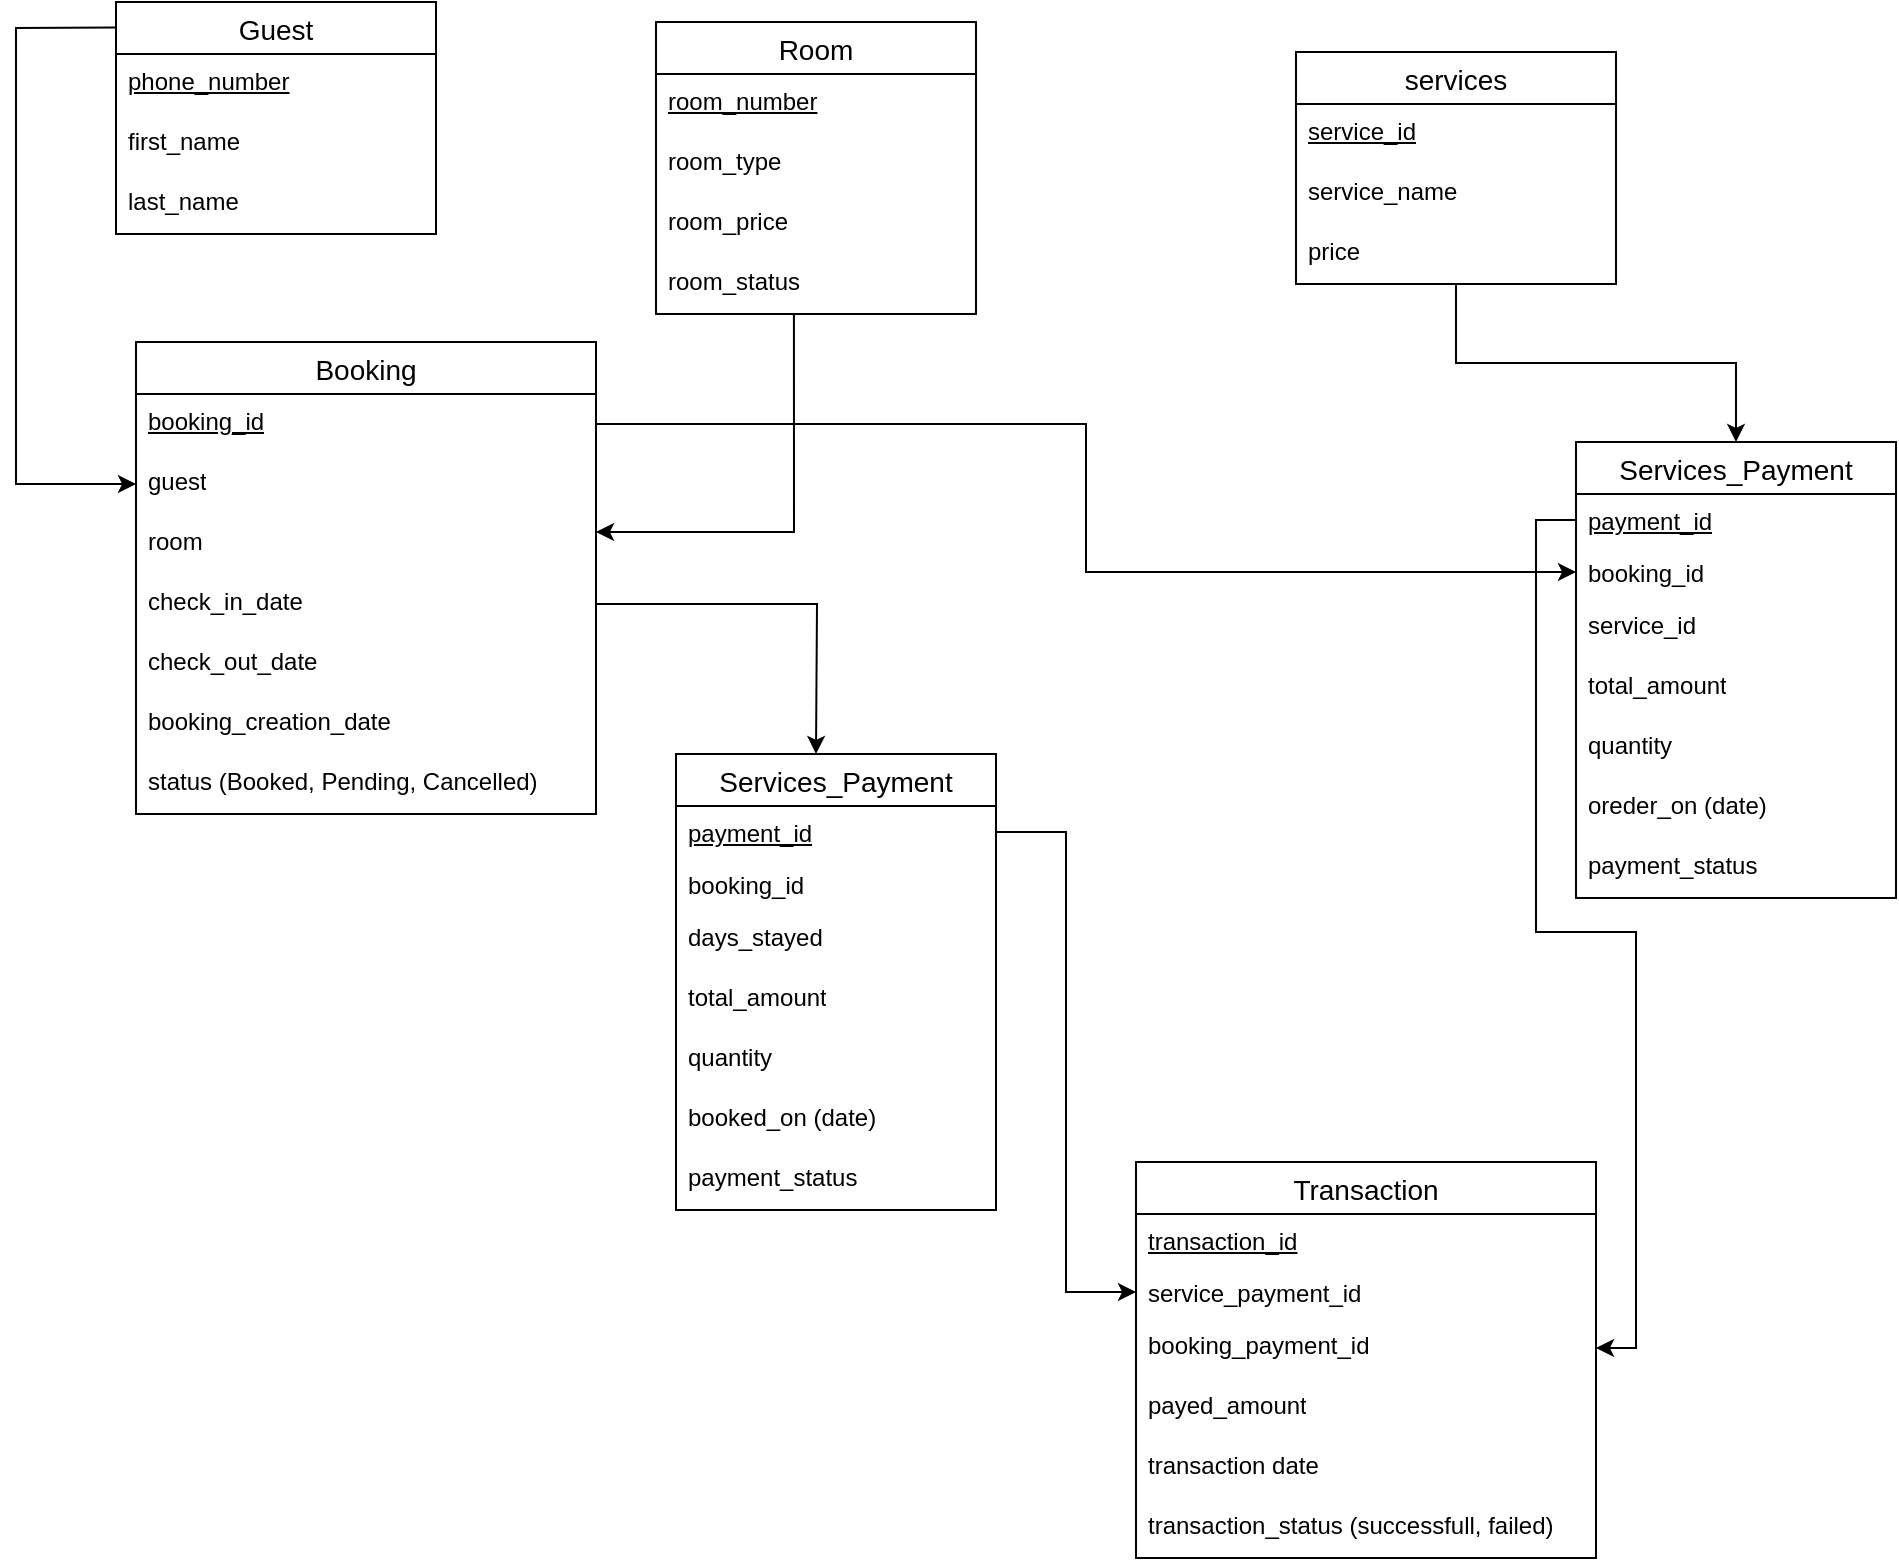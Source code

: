 <mxfile version="26.0.9">
  <diagram name="Booking Table relations" id="vbr6103zyXb3wrqdCnUE">
    <mxGraphModel dx="1179" dy="597" grid="1" gridSize="10" guides="1" tooltips="1" connect="1" arrows="1" fold="1" page="1" pageScale="1" pageWidth="1100" pageHeight="850" math="0" shadow="0">
      <root>
        <mxCell id="0" />
        <mxCell id="1" parent="0" />
        <mxCell id="ITvvVUpSQoe5XbKJUoHp-1" value="Room" style="swimlane;fontStyle=0;childLayout=stackLayout;horizontal=1;startSize=26;horizontalStack=0;resizeParent=1;resizeParentMax=0;resizeLast=0;collapsible=1;marginBottom=0;align=center;fontSize=14;" parent="1" vertex="1">
          <mxGeometry x="390" y="110" width="160" height="146" as="geometry" />
        </mxCell>
        <mxCell id="ITvvVUpSQoe5XbKJUoHp-2" value="&lt;u&gt;room_number&lt;/u&gt;" style="text;strokeColor=none;fillColor=none;spacingLeft=4;spacingRight=4;overflow=hidden;rotatable=0;points=[[0,0.5],[1,0.5]];portConstraint=eastwest;fontSize=12;whiteSpace=wrap;html=1;" parent="ITvvVUpSQoe5XbKJUoHp-1" vertex="1">
          <mxGeometry y="26" width="160" height="30" as="geometry" />
        </mxCell>
        <mxCell id="ITvvVUpSQoe5XbKJUoHp-3" value="room_type" style="text;strokeColor=none;fillColor=none;spacingLeft=4;spacingRight=4;overflow=hidden;rotatable=0;points=[[0,0.5],[1,0.5]];portConstraint=eastwest;fontSize=12;whiteSpace=wrap;html=1;" parent="ITvvVUpSQoe5XbKJUoHp-1" vertex="1">
          <mxGeometry y="56" width="160" height="30" as="geometry" />
        </mxCell>
        <mxCell id="ITvvVUpSQoe5XbKJUoHp-9" value="room_price" style="text;strokeColor=none;fillColor=none;spacingLeft=4;spacingRight=4;overflow=hidden;rotatable=0;points=[[0,0.5],[1,0.5]];portConstraint=eastwest;fontSize=12;whiteSpace=wrap;html=1;" parent="ITvvVUpSQoe5XbKJUoHp-1" vertex="1">
          <mxGeometry y="86" width="160" height="30" as="geometry" />
        </mxCell>
        <mxCell id="ITvvVUpSQoe5XbKJUoHp-4" value="room_status" style="text;strokeColor=none;fillColor=none;spacingLeft=4;spacingRight=4;overflow=hidden;rotatable=0;points=[[0,0.5],[1,0.5]];portConstraint=eastwest;fontSize=12;whiteSpace=wrap;html=1;" parent="ITvvVUpSQoe5XbKJUoHp-1" vertex="1">
          <mxGeometry y="116" width="160" height="30" as="geometry" />
        </mxCell>
        <mxCell id="ITvvVUpSQoe5XbKJUoHp-5" value="Guest" style="swimlane;fontStyle=0;childLayout=stackLayout;horizontal=1;startSize=26;horizontalStack=0;resizeParent=1;resizeParentMax=0;resizeLast=0;collapsible=1;marginBottom=0;align=center;fontSize=14;" parent="1" vertex="1">
          <mxGeometry x="120" y="100" width="160" height="116" as="geometry" />
        </mxCell>
        <mxCell id="ITvvVUpSQoe5XbKJUoHp-6" value="&lt;u&gt;phone_number&lt;/u&gt;" style="text;strokeColor=none;fillColor=none;spacingLeft=4;spacingRight=4;overflow=hidden;rotatable=0;points=[[0,0.5],[1,0.5]];portConstraint=eastwest;fontSize=12;whiteSpace=wrap;html=1;" parent="ITvvVUpSQoe5XbKJUoHp-5" vertex="1">
          <mxGeometry y="26" width="160" height="30" as="geometry" />
        </mxCell>
        <mxCell id="ITvvVUpSQoe5XbKJUoHp-7" value="first_name" style="text;strokeColor=none;fillColor=none;spacingLeft=4;spacingRight=4;overflow=hidden;rotatable=0;points=[[0,0.5],[1,0.5]];portConstraint=eastwest;fontSize=12;whiteSpace=wrap;html=1;" parent="ITvvVUpSQoe5XbKJUoHp-5" vertex="1">
          <mxGeometry y="56" width="160" height="30" as="geometry" />
        </mxCell>
        <mxCell id="ITvvVUpSQoe5XbKJUoHp-8" value="last_name" style="text;strokeColor=none;fillColor=none;spacingLeft=4;spacingRight=4;overflow=hidden;rotatable=0;points=[[0,0.5],[1,0.5]];portConstraint=eastwest;fontSize=12;whiteSpace=wrap;html=1;" parent="ITvvVUpSQoe5XbKJUoHp-5" vertex="1">
          <mxGeometry y="86" width="160" height="30" as="geometry" />
        </mxCell>
        <mxCell id="ITvvVUpSQoe5XbKJUoHp-10" value="Booking" style="swimlane;fontStyle=0;childLayout=stackLayout;horizontal=1;startSize=26;horizontalStack=0;resizeParent=1;resizeParentMax=0;resizeLast=0;collapsible=1;marginBottom=0;align=center;fontSize=14;" parent="1" vertex="1">
          <mxGeometry x="130" y="270" width="230" height="236" as="geometry" />
        </mxCell>
        <mxCell id="ITvvVUpSQoe5XbKJUoHp-11" value="&lt;u&gt;booking_id&lt;/u&gt;" style="text;strokeColor=none;fillColor=none;spacingLeft=4;spacingRight=4;overflow=hidden;rotatable=0;points=[[0,0.5],[1,0.5]];portConstraint=eastwest;fontSize=12;whiteSpace=wrap;html=1;" parent="ITvvVUpSQoe5XbKJUoHp-10" vertex="1">
          <mxGeometry y="26" width="230" height="30" as="geometry" />
        </mxCell>
        <mxCell id="ITvvVUpSQoe5XbKJUoHp-12" value="guest" style="text;strokeColor=none;fillColor=none;spacingLeft=4;spacingRight=4;overflow=hidden;rotatable=0;points=[[0,0.5],[1,0.5]];portConstraint=eastwest;fontSize=12;whiteSpace=wrap;html=1;" parent="ITvvVUpSQoe5XbKJUoHp-10" vertex="1">
          <mxGeometry y="56" width="230" height="30" as="geometry" />
        </mxCell>
        <mxCell id="ITvvVUpSQoe5XbKJUoHp-13" value="room" style="text;strokeColor=none;fillColor=none;spacingLeft=4;spacingRight=4;overflow=hidden;rotatable=0;points=[[0,0.5],[1,0.5]];portConstraint=eastwest;fontSize=12;whiteSpace=wrap;html=1;" parent="ITvvVUpSQoe5XbKJUoHp-10" vertex="1">
          <mxGeometry y="86" width="230" height="30" as="geometry" />
        </mxCell>
        <mxCell id="ITvvVUpSQoe5XbKJUoHp-14" value="check_in_date" style="text;strokeColor=none;fillColor=none;spacingLeft=4;spacingRight=4;overflow=hidden;rotatable=0;points=[[0,0.5],[1,0.5]];portConstraint=eastwest;fontSize=12;whiteSpace=wrap;html=1;" parent="ITvvVUpSQoe5XbKJUoHp-10" vertex="1">
          <mxGeometry y="116" width="230" height="30" as="geometry" />
        </mxCell>
        <mxCell id="ITvvVUpSQoe5XbKJUoHp-15" value="check_out_date" style="text;strokeColor=none;fillColor=none;spacingLeft=4;spacingRight=4;overflow=hidden;rotatable=0;points=[[0,0.5],[1,0.5]];portConstraint=eastwest;fontSize=12;whiteSpace=wrap;html=1;" parent="ITvvVUpSQoe5XbKJUoHp-10" vertex="1">
          <mxGeometry y="146" width="230" height="30" as="geometry" />
        </mxCell>
        <mxCell id="wK8KrtjMrYamgjmus2gK-28" value="booking_creation_date" style="text;strokeColor=none;fillColor=none;spacingLeft=4;spacingRight=4;overflow=hidden;rotatable=0;points=[[0,0.5],[1,0.5]];portConstraint=eastwest;fontSize=12;whiteSpace=wrap;html=1;" vertex="1" parent="ITvvVUpSQoe5XbKJUoHp-10">
          <mxGeometry y="176" width="230" height="30" as="geometry" />
        </mxCell>
        <mxCell id="eykSeB0DyA9TJinS68YU-24" value="status (Booked, Pending, Cancelled)" style="text;strokeColor=none;fillColor=none;spacingLeft=4;spacingRight=4;overflow=hidden;rotatable=0;points=[[0,0.5],[1,0.5]];portConstraint=eastwest;fontSize=12;whiteSpace=wrap;html=1;" parent="ITvvVUpSQoe5XbKJUoHp-10" vertex="1">
          <mxGeometry y="206" width="230" height="30" as="geometry" />
        </mxCell>
        <mxCell id="ITvvVUpSQoe5XbKJUoHp-16" value="" style="endArrow=classic;html=1;rounded=0;entryX=0;entryY=0.5;entryDx=0;entryDy=0;exitX=-0.001;exitY=0.11;exitDx=0;exitDy=0;exitPerimeter=0;" parent="1" source="ITvvVUpSQoe5XbKJUoHp-5" target="ITvvVUpSQoe5XbKJUoHp-12" edge="1">
          <mxGeometry width="50" height="50" relative="1" as="geometry">
            <mxPoint x="70" y="130" as="sourcePoint" />
            <mxPoint x="260" y="240" as="targetPoint" />
            <Array as="points">
              <mxPoint x="70" y="113" />
              <mxPoint x="70" y="341" />
            </Array>
          </mxGeometry>
        </mxCell>
        <mxCell id="ITvvVUpSQoe5XbKJUoHp-17" value="" style="endArrow=classic;html=1;rounded=0;exitX=0.415;exitY=0.984;exitDx=0;exitDy=0;exitPerimeter=0;" parent="1" edge="1">
          <mxGeometry width="50" height="50" relative="1" as="geometry">
            <mxPoint x="458.96" y="256.0" as="sourcePoint" />
            <mxPoint x="360" y="365" as="targetPoint" />
            <Array as="points">
              <mxPoint x="459" y="365" />
              <mxPoint x="380" y="365" />
            </Array>
          </mxGeometry>
        </mxCell>
        <mxCell id="eykSeB0DyA9TJinS68YU-27" style="edgeStyle=orthogonalEdgeStyle;rounded=0;orthogonalLoop=1;jettySize=auto;html=1;" parent="1" source="eykSeB0DyA9TJinS68YU-1" target="eykSeB0DyA9TJinS68YU-19" edge="1">
          <mxGeometry relative="1" as="geometry" />
        </mxCell>
        <mxCell id="eykSeB0DyA9TJinS68YU-1" value="services" style="swimlane;fontStyle=0;childLayout=stackLayout;horizontal=1;startSize=26;horizontalStack=0;resizeParent=1;resizeParentMax=0;resizeLast=0;collapsible=1;marginBottom=0;align=center;fontSize=14;" parent="1" vertex="1">
          <mxGeometry x="710" y="125" width="160" height="116" as="geometry" />
        </mxCell>
        <mxCell id="eykSeB0DyA9TJinS68YU-2" value="&lt;u&gt;service_id&lt;/u&gt;" style="text;strokeColor=none;fillColor=none;spacingLeft=4;spacingRight=4;overflow=hidden;rotatable=0;points=[[0,0.5],[1,0.5]];portConstraint=eastwest;fontSize=12;whiteSpace=wrap;html=1;" parent="eykSeB0DyA9TJinS68YU-1" vertex="1">
          <mxGeometry y="26" width="160" height="30" as="geometry" />
        </mxCell>
        <mxCell id="eykSeB0DyA9TJinS68YU-3" value="service_name" style="text;strokeColor=none;fillColor=none;spacingLeft=4;spacingRight=4;overflow=hidden;rotatable=0;points=[[0,0.5],[1,0.5]];portConstraint=eastwest;fontSize=12;whiteSpace=wrap;html=1;" parent="eykSeB0DyA9TJinS68YU-1" vertex="1">
          <mxGeometry y="56" width="160" height="30" as="geometry" />
        </mxCell>
        <mxCell id="eykSeB0DyA9TJinS68YU-4" value="price" style="text;strokeColor=none;fillColor=none;spacingLeft=4;spacingRight=4;overflow=hidden;rotatable=0;points=[[0,0.5],[1,0.5]];portConstraint=eastwest;fontSize=12;whiteSpace=wrap;html=1;" parent="eykSeB0DyA9TJinS68YU-1" vertex="1">
          <mxGeometry y="86" width="160" height="30" as="geometry" />
        </mxCell>
        <mxCell id="eykSeB0DyA9TJinS68YU-19" value="Services_Payment" style="swimlane;fontStyle=0;childLayout=stackLayout;horizontal=1;startSize=26;horizontalStack=0;resizeParent=1;resizeParentMax=0;resizeLast=0;collapsible=1;marginBottom=0;align=center;fontSize=14;" parent="1" vertex="1">
          <mxGeometry x="850" y="320" width="160" height="228" as="geometry" />
        </mxCell>
        <mxCell id="eykSeB0DyA9TJinS68YU-20" value="&lt;u&gt;payment_id&lt;/u&gt;" style="text;strokeColor=none;fillColor=none;spacingLeft=4;spacingRight=4;overflow=hidden;rotatable=0;points=[[0,0.5],[1,0.5]];portConstraint=eastwest;fontSize=12;whiteSpace=wrap;html=1;" parent="eykSeB0DyA9TJinS68YU-19" vertex="1">
          <mxGeometry y="26" width="160" height="26" as="geometry" />
        </mxCell>
        <mxCell id="eykSeB0DyA9TJinS68YU-23" value="booking_id" style="text;strokeColor=none;fillColor=none;spacingLeft=4;spacingRight=4;overflow=hidden;rotatable=0;points=[[0,0.5],[1,0.5]];portConstraint=eastwest;fontSize=12;whiteSpace=wrap;html=1;" parent="eykSeB0DyA9TJinS68YU-19" vertex="1">
          <mxGeometry y="52" width="160" height="26" as="geometry" />
        </mxCell>
        <mxCell id="wK8KrtjMrYamgjmus2gK-6" value="service_id" style="text;strokeColor=none;fillColor=none;spacingLeft=4;spacingRight=4;overflow=hidden;rotatable=0;points=[[0,0.5],[1,0.5]];portConstraint=eastwest;fontSize=12;whiteSpace=wrap;html=1;" vertex="1" parent="eykSeB0DyA9TJinS68YU-19">
          <mxGeometry y="78" width="160" height="30" as="geometry" />
        </mxCell>
        <mxCell id="eykSeB0DyA9TJinS68YU-21" value="total_amount" style="text;strokeColor=none;fillColor=none;spacingLeft=4;spacingRight=4;overflow=hidden;rotatable=0;points=[[0,0.5],[1,0.5]];portConstraint=eastwest;fontSize=12;whiteSpace=wrap;html=1;" parent="eykSeB0DyA9TJinS68YU-19" vertex="1">
          <mxGeometry y="108" width="160" height="30" as="geometry" />
        </mxCell>
        <mxCell id="eykSeB0DyA9TJinS68YU-22" value="quantity" style="text;strokeColor=none;fillColor=none;spacingLeft=4;spacingRight=4;overflow=hidden;rotatable=0;points=[[0,0.5],[1,0.5]];portConstraint=eastwest;fontSize=12;whiteSpace=wrap;html=1;" parent="eykSeB0DyA9TJinS68YU-19" vertex="1">
          <mxGeometry y="138" width="160" height="30" as="geometry" />
        </mxCell>
        <mxCell id="wK8KrtjMrYamgjmus2gK-7" value="oreder_on (date)" style="text;strokeColor=none;fillColor=none;spacingLeft=4;spacingRight=4;overflow=hidden;rotatable=0;points=[[0,0.5],[1,0.5]];portConstraint=eastwest;fontSize=12;whiteSpace=wrap;html=1;" vertex="1" parent="eykSeB0DyA9TJinS68YU-19">
          <mxGeometry y="168" width="160" height="30" as="geometry" />
        </mxCell>
        <mxCell id="wK8KrtjMrYamgjmus2gK-8" value="payment_status" style="text;strokeColor=none;fillColor=none;spacingLeft=4;spacingRight=4;overflow=hidden;rotatable=0;points=[[0,0.5],[1,0.5]];portConstraint=eastwest;fontSize=12;whiteSpace=wrap;html=1;" vertex="1" parent="eykSeB0DyA9TJinS68YU-19">
          <mxGeometry y="198" width="160" height="30" as="geometry" />
        </mxCell>
        <mxCell id="eykSeB0DyA9TJinS68YU-28" style="edgeStyle=orthogonalEdgeStyle;rounded=0;orthogonalLoop=1;jettySize=auto;html=1;entryX=0;entryY=0.5;entryDx=0;entryDy=0;" parent="1" source="ITvvVUpSQoe5XbKJUoHp-11" target="eykSeB0DyA9TJinS68YU-23" edge="1">
          <mxGeometry relative="1" as="geometry" />
        </mxCell>
        <mxCell id="eykSeB0DyA9TJinS68YU-29" style="edgeStyle=orthogonalEdgeStyle;rounded=0;orthogonalLoop=1;jettySize=auto;html=1;exitX=1;exitY=0.5;exitDx=0;exitDy=0;entryX=0.5;entryY=0;entryDx=0;entryDy=0;" parent="1" source="ITvvVUpSQoe5XbKJUoHp-14" edge="1">
          <mxGeometry relative="1" as="geometry">
            <mxPoint x="470" y="476" as="targetPoint" />
          </mxGeometry>
        </mxCell>
        <mxCell id="wK8KrtjMrYamgjmus2gK-9" value="Services_Payment" style="swimlane;fontStyle=0;childLayout=stackLayout;horizontal=1;startSize=26;horizontalStack=0;resizeParent=1;resizeParentMax=0;resizeLast=0;collapsible=1;marginBottom=0;align=center;fontSize=14;" vertex="1" parent="1">
          <mxGeometry x="400" y="476" width="160" height="228" as="geometry" />
        </mxCell>
        <mxCell id="wK8KrtjMrYamgjmus2gK-10" value="&lt;u&gt;payment_id&lt;/u&gt;" style="text;strokeColor=none;fillColor=none;spacingLeft=4;spacingRight=4;overflow=hidden;rotatable=0;points=[[0,0.5],[1,0.5]];portConstraint=eastwest;fontSize=12;whiteSpace=wrap;html=1;" vertex="1" parent="wK8KrtjMrYamgjmus2gK-9">
          <mxGeometry y="26" width="160" height="26" as="geometry" />
        </mxCell>
        <mxCell id="wK8KrtjMrYamgjmus2gK-11" value="booking_id" style="text;strokeColor=none;fillColor=none;spacingLeft=4;spacingRight=4;overflow=hidden;rotatable=0;points=[[0,0.5],[1,0.5]];portConstraint=eastwest;fontSize=12;whiteSpace=wrap;html=1;" vertex="1" parent="wK8KrtjMrYamgjmus2gK-9">
          <mxGeometry y="52" width="160" height="26" as="geometry" />
        </mxCell>
        <mxCell id="wK8KrtjMrYamgjmus2gK-17" value="days_stayed" style="text;strokeColor=none;fillColor=none;spacingLeft=4;spacingRight=4;overflow=hidden;rotatable=0;points=[[0,0.5],[1,0.5]];portConstraint=eastwest;fontSize=12;whiteSpace=wrap;html=1;" vertex="1" parent="wK8KrtjMrYamgjmus2gK-9">
          <mxGeometry y="78" width="160" height="30" as="geometry" />
        </mxCell>
        <mxCell id="wK8KrtjMrYamgjmus2gK-13" value="total_amount" style="text;strokeColor=none;fillColor=none;spacingLeft=4;spacingRight=4;overflow=hidden;rotatable=0;points=[[0,0.5],[1,0.5]];portConstraint=eastwest;fontSize=12;whiteSpace=wrap;html=1;" vertex="1" parent="wK8KrtjMrYamgjmus2gK-9">
          <mxGeometry y="108" width="160" height="30" as="geometry" />
        </mxCell>
        <mxCell id="wK8KrtjMrYamgjmus2gK-14" value="quantity" style="text;strokeColor=none;fillColor=none;spacingLeft=4;spacingRight=4;overflow=hidden;rotatable=0;points=[[0,0.5],[1,0.5]];portConstraint=eastwest;fontSize=12;whiteSpace=wrap;html=1;" vertex="1" parent="wK8KrtjMrYamgjmus2gK-9">
          <mxGeometry y="138" width="160" height="30" as="geometry" />
        </mxCell>
        <mxCell id="wK8KrtjMrYamgjmus2gK-15" value="booked_on (date)" style="text;strokeColor=none;fillColor=none;spacingLeft=4;spacingRight=4;overflow=hidden;rotatable=0;points=[[0,0.5],[1,0.5]];portConstraint=eastwest;fontSize=12;whiteSpace=wrap;html=1;" vertex="1" parent="wK8KrtjMrYamgjmus2gK-9">
          <mxGeometry y="168" width="160" height="30" as="geometry" />
        </mxCell>
        <mxCell id="wK8KrtjMrYamgjmus2gK-16" value="payment_status" style="text;strokeColor=none;fillColor=none;spacingLeft=4;spacingRight=4;overflow=hidden;rotatable=0;points=[[0,0.5],[1,0.5]];portConstraint=eastwest;fontSize=12;whiteSpace=wrap;html=1;" vertex="1" parent="wK8KrtjMrYamgjmus2gK-9">
          <mxGeometry y="198" width="160" height="30" as="geometry" />
        </mxCell>
        <mxCell id="wK8KrtjMrYamgjmus2gK-18" value="Transaction" style="swimlane;fontStyle=0;childLayout=stackLayout;horizontal=1;startSize=26;horizontalStack=0;resizeParent=1;resizeParentMax=0;resizeLast=0;collapsible=1;marginBottom=0;align=center;fontSize=14;" vertex="1" parent="1">
          <mxGeometry x="630" y="680" width="230" height="198" as="geometry" />
        </mxCell>
        <mxCell id="wK8KrtjMrYamgjmus2gK-19" value="&lt;u&gt;transaction_id&lt;/u&gt;" style="text;strokeColor=none;fillColor=none;spacingLeft=4;spacingRight=4;overflow=hidden;rotatable=0;points=[[0,0.5],[1,0.5]];portConstraint=eastwest;fontSize=12;whiteSpace=wrap;html=1;" vertex="1" parent="wK8KrtjMrYamgjmus2gK-18">
          <mxGeometry y="26" width="230" height="26" as="geometry" />
        </mxCell>
        <mxCell id="wK8KrtjMrYamgjmus2gK-20" value="service_payment_id" style="text;strokeColor=none;fillColor=none;spacingLeft=4;spacingRight=4;overflow=hidden;rotatable=0;points=[[0,0.5],[1,0.5]];portConstraint=eastwest;fontSize=12;whiteSpace=wrap;html=1;" vertex="1" parent="wK8KrtjMrYamgjmus2gK-18">
          <mxGeometry y="52" width="230" height="26" as="geometry" />
        </mxCell>
        <mxCell id="wK8KrtjMrYamgjmus2gK-21" value="booking_payment_id" style="text;strokeColor=none;fillColor=none;spacingLeft=4;spacingRight=4;overflow=hidden;rotatable=0;points=[[0,0.5],[1,0.5]];portConstraint=eastwest;fontSize=12;whiteSpace=wrap;html=1;" vertex="1" parent="wK8KrtjMrYamgjmus2gK-18">
          <mxGeometry y="78" width="230" height="30" as="geometry" />
        </mxCell>
        <mxCell id="wK8KrtjMrYamgjmus2gK-22" value="payed_amount" style="text;strokeColor=none;fillColor=none;spacingLeft=4;spacingRight=4;overflow=hidden;rotatable=0;points=[[0,0.5],[1,0.5]];portConstraint=eastwest;fontSize=12;whiteSpace=wrap;html=1;" vertex="1" parent="wK8KrtjMrYamgjmus2gK-18">
          <mxGeometry y="108" width="230" height="30" as="geometry" />
        </mxCell>
        <mxCell id="wK8KrtjMrYamgjmus2gK-24" value="transaction date" style="text;strokeColor=none;fillColor=none;spacingLeft=4;spacingRight=4;overflow=hidden;rotatable=0;points=[[0,0.5],[1,0.5]];portConstraint=eastwest;fontSize=12;whiteSpace=wrap;html=1;" vertex="1" parent="wK8KrtjMrYamgjmus2gK-18">
          <mxGeometry y="138" width="230" height="30" as="geometry" />
        </mxCell>
        <mxCell id="wK8KrtjMrYamgjmus2gK-25" value="transaction_status (successfull, failed)" style="text;strokeColor=none;fillColor=none;spacingLeft=4;spacingRight=4;overflow=hidden;rotatable=0;points=[[0,0.5],[1,0.5]];portConstraint=eastwest;fontSize=12;whiteSpace=wrap;html=1;" vertex="1" parent="wK8KrtjMrYamgjmus2gK-18">
          <mxGeometry y="168" width="230" height="30" as="geometry" />
        </mxCell>
        <mxCell id="wK8KrtjMrYamgjmus2gK-26" style="edgeStyle=orthogonalEdgeStyle;rounded=0;orthogonalLoop=1;jettySize=auto;html=1;entryX=0;entryY=0.5;entryDx=0;entryDy=0;" edge="1" parent="1" source="wK8KrtjMrYamgjmus2gK-10" target="wK8KrtjMrYamgjmus2gK-20">
          <mxGeometry relative="1" as="geometry" />
        </mxCell>
        <mxCell id="wK8KrtjMrYamgjmus2gK-27" style="edgeStyle=orthogonalEdgeStyle;rounded=0;orthogonalLoop=1;jettySize=auto;html=1;" edge="1" parent="1" source="eykSeB0DyA9TJinS68YU-20" target="wK8KrtjMrYamgjmus2gK-21">
          <mxGeometry relative="1" as="geometry" />
        </mxCell>
      </root>
    </mxGraphModel>
  </diagram>
</mxfile>
